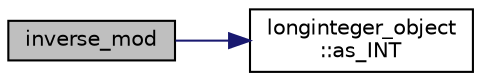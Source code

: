 digraph "inverse_mod"
{
  edge [fontname="Helvetica",fontsize="10",labelfontname="Helvetica",labelfontsize="10"];
  node [fontname="Helvetica",fontsize="10",shape=record];
  rankdir="LR";
  Node1978 [label="inverse_mod",height=0.2,width=0.4,color="black", fillcolor="grey75", style="filled", fontcolor="black"];
  Node1978 -> Node1979 [color="midnightblue",fontsize="10",style="solid",fontname="Helvetica"];
  Node1979 [label="longinteger_object\l::as_INT",height=0.2,width=0.4,color="black", fillcolor="white", style="filled",URL="$dd/d7e/classlonginteger__object.html#afb992d4679a6741acc63c8bcba27971e"];
}

